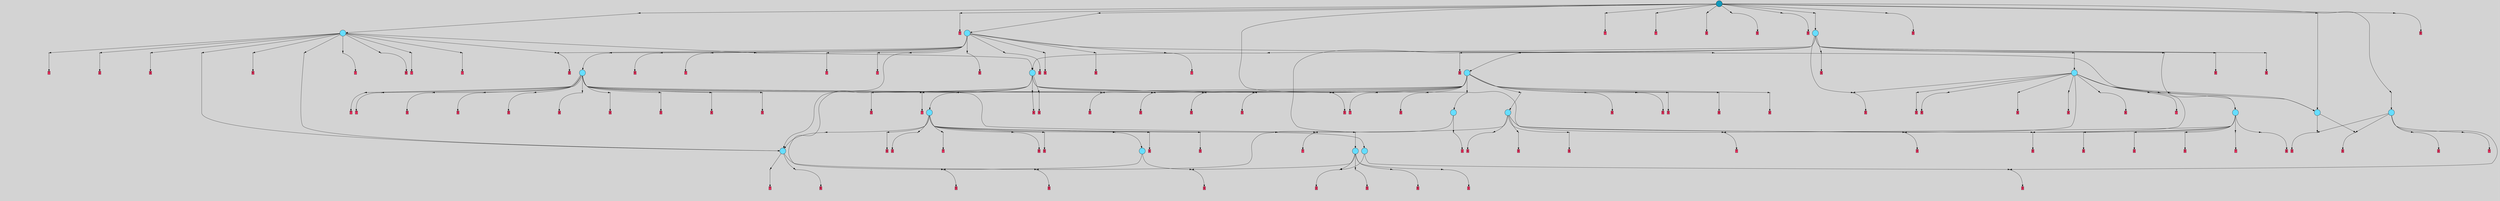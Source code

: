 // File exported with GEGELATI v1.3.1
// On the 2024-04-11 10:30:44
// With the File::TPGGraphDotExporter
digraph{
	graph[pad = "0.212, 0.055" bgcolor = lightgray]
	node[shape=circle style = filled label = ""]
		T0 [fillcolor="#66ddff"]
		T2 [fillcolor="#66ddff"]
		T3 [fillcolor="#66ddff"]
		T4 [fillcolor="#66ddff"]
		T6 [fillcolor="#66ddff"]
		T19 [fillcolor="#66ddff"]
		T64 [fillcolor="#66ddff"]
		T1230 [fillcolor="#66ddff"]
		T1376 [fillcolor="#66ddff"]
		T1426 [fillcolor="#66ddff"]
		T1874 [fillcolor="#66ddff"]
		T2048 [fillcolor="#66ddff"]
		T2163 [fillcolor="#66ddff"]
		T2180 [fillcolor="#66ddff"]
		T2397 [fillcolor="#66ddff"]
		T2690 [fillcolor="#66ddff"]
		T2999 [fillcolor="#66ddff"]
		T8342 [fillcolor="#1199bb"]
		P240181 [fillcolor="#cccccc" shape=point] //
		I240181 [shape=box style=invis label="1|3&3|4#3|7#4|6#3|3#4|6#0|0&#92;n1|3&0|3#4|1#2|4#0|3#2|0#0|7&#92;n1|3&0|4#0|1#4|2#2|7#0|2#2|1&#92;n3|7&4|7#4|7#1|1#3|7#2|0#0|6&#92;n0|5&0|2#1|1#0|0#0|5#0|6#0|7&#92;n"]
		P240181 -> I240181[style=invis]
		A148531 [fillcolor="#ff3366" shape=box margin=0.03 width=0 height=0 label="0"]
		T0 -> P240181 -> A148531
		P240182 [fillcolor="#cccccc" shape=point] //
		I240182 [shape=box style=invis label="0|5&4|5#0|0#0|2#1|2#4|7#0|6&#92;n6|6&3|2#1|4#0|0#2|0#0|5#3|5&#92;n5|1&3|4#2|1#2|7#1|5#2|7#2|5&#92;n0|6&3|0#1|1#0|1#3|7#0|4#2|3&#92;n7|3&4|2#3|3#3|0#1|3#1|5#4|6&#92;n4|4&4|0#0|1#2|2#2|3#2|0#2|3&#92;n1|5&0|3#2|0#2|1#3|6#3|5#3|1&#92;n1|7&4|0#1|4#1|1#4|2#4|0#4|6&#92;n"]
		P240182 -> I240182[style=invis]
		A148532 [fillcolor="#ff3366" shape=box margin=0.03 width=0 height=0 label="1"]
		T0 -> P240182 -> A148532
		P240183 [fillcolor="#cccccc" shape=point] //
		I240183 [shape=box style=invis label="4|2&1|4#2|2#2|3#3|3#1|6#4|1&#92;n0|3&2|6#3|6#0|7#4|2#2|2#4|1&#92;n7|3&3|2#2|2#4|4#3|4#1|1#4|6&#92;n"]
		P240183 -> I240183[style=invis]
		A148533 [fillcolor="#ff3366" shape=box margin=0.03 width=0 height=0 label="2"]
		T2 -> P240183 -> A148533
		P240184 [fillcolor="#cccccc" shape=point] //
		I240184 [shape=box style=invis label="5|7&1|7#1|2#2|3#3|1#4|3#2|7&#92;n3|1&4|4#4|1#3|5#1|1#0|5#0|5&#92;n0|3&0|4#1|6#3|1#1|6#3|6#0|1&#92;n"]
		P240184 -> I240184[style=invis]
		A148534 [fillcolor="#ff3366" shape=box margin=0.03 width=0 height=0 label="3"]
		T2 -> P240184 -> A148534
		P240185 [fillcolor="#cccccc" shape=point] //
		I240185 [shape=box style=invis label="2|0&3|3#3|4#1|2#3|7#0|5#4|0&#92;n0|5&2|0#4|4#2|6#0|7#3|3#3|6&#92;n0|4&2|6#0|2#4|1#2|1#1|1#3|1&#92;n4|5&0|1#0|0#2|6#1|3#0|7#2|7&#92;n"]
		P240185 -> I240185[style=invis]
		A148535 [fillcolor="#ff3366" shape=box margin=0.03 width=0 height=0 label="3"]
		T3 -> P240185 -> A148535
		P240186 [fillcolor="#cccccc" shape=point] //
		I240186 [shape=box style=invis label="0|5&1|3#0|6#4|2#1|0#2|2#4|0&#92;n5|2&3|7#4|0#4|4#3|0#4|7#3|3&#92;n0|5&2|4#0|1#0|2#2|0#0|2#1|4&#92;n5|6&3|0#2|7#2|1#2|4#0|3#2|2&#92;n7|3&3|7#4|5#0|1#0|7#2|7#4|2&#92;n0|5&1|6#1|1#1|7#0|1#2|6#2|6&#92;n4|0&4|5#3|4#1|1#2|7#0|3#4|5&#92;n1|5&2|7#2|3#3|1#0|2#3|2#1|3&#92;n6|4&4|0#4|0#2|3#4|4#3|7#1|5&#92;n"]
		P240186 -> I240186[style=invis]
		A148536 [fillcolor="#ff3366" shape=box margin=0.03 width=0 height=0 label="4"]
		T3 -> P240186 -> A148536
		P240187 [fillcolor="#cccccc" shape=point] //
		I240187 [shape=box style=invis label="4|4&1|0#3|1#2|5#2|3#4|5#1|5&#92;n0|6&1|7#2|2#2|6#3|3#1|3#0|0&#92;n6|6&3|5#4|6#3|0#3|4#2|2#2|0&#92;n3|1&0|1#0|5#1|0#1|5#2|2#3|6&#92;n3|5&2|2#0|0#3|3#1|1#2|6#3|4&#92;n2|6&3|0#4|2#3|5#4|3#2|1#2|7&#92;n0|0&3|1#3|2#2|3#4|6#2|4#2|0&#92;n4|1&0|4#2|4#1|0#2|1#4|3#1|6&#92;n3|7&0|2#2|6#1|1#4|5#4|3#1|5&#92;n"]
		P240187 -> I240187[style=invis]
		A148537 [fillcolor="#ff3366" shape=box margin=0.03 width=0 height=0 label="4"]
		T4 -> P240187 -> A148537
		P240188 [fillcolor="#cccccc" shape=point] //
		I240188 [shape=box style=invis label="4|1&1|2#4|3#3|6#4|2#0|1#4|7&#92;n1|5&1|7#0|1#4|4#1|7#2|4#0|7&#92;n0|7&3|6#1|5#1|3#2|6#2|6#2|1&#92;n2|7&1|7#2|4#1|3#0|5#2|1#1|7&#92;n"]
		P240188 -> I240188[style=invis]
		A148538 [fillcolor="#ff3366" shape=box margin=0.03 width=0 height=0 label="5"]
		T4 -> P240188 -> A148538
		P240189 [fillcolor="#cccccc" shape=point] //
		I240189 [shape=box style=invis label="7|0&0|4#0|5#1|2#0|6#2|4#0|0&#92;n0|4&4|0#1|5#4|0#2|3#2|1#0|7&#92;n1|7&1|3#3|1#1|6#0|3#1|1#0|1&#92;n4|5&2|6#3|7#2|5#4|7#4|3#0|1&#92;n5|4&1|5#1|2#1|6#2|3#4|2#1|3&#92;n1|2&3|1#1|5#1|3#0|3#0|1#4|2&#92;n5|6&0|3#4|2#0|5#2|2#1|0#1|6&#92;n7|7&2|7#2|6#1|5#1|4#2|3#4|2&#92;n"]
		P240189 -> I240189[style=invis]
		A148539 [fillcolor="#ff3366" shape=box margin=0.03 width=0 height=0 label="6"]
		T6 -> P240189 -> A148539
		P240190 [fillcolor="#cccccc" shape=point] //
		I240190 [shape=box style=invis label="6|3&1|0#4|5#3|7#1|6#1|0#0|3&#92;n1|4&0|6#1|0#1|3#1|6#2|5#1|1&#92;n7|5&2|4#0|4#2|5#0|1#0|3#4|5&#92;n2|2&2|6#3|5#2|0#3|2#2|1#0|7&#92;n0|7&0|3#2|5#2|0#0|3#0|2#0|4&#92;n7|6&4|6#3|6#4|0#1|1#3|4#1|2&#92;n"]
		P240190 -> I240190[style=invis]
		A148540 [fillcolor="#ff3366" shape=box margin=0.03 width=0 height=0 label="7"]
		T6 -> P240190 -> A148540
		T6 -> P240181
		P240191 [fillcolor="#cccccc" shape=point] //
		I240191 [shape=box style=invis label="2|0&2|5#3|7#3|1#2|0#3|5#3|1&#92;n1|4&0|0#4|7#2|4#4|1#0|6#1|1&#92;n2|0&2|5#4|0#0|7#3|2#1|5#0|2&#92;n2|2&0|6#1|4#1|0#2|1#1|3#2|2&#92;n2|5&2|5#0|0#0|7#0|5#3|3#2|1&#92;n2|0&0|2#0|1#4|1#2|4#2|4#2|1&#92;n4|0&0|3#3|5#2|7#0|2#1|2#4|7&#92;n7|0&2|6#4|1#3|0#2|0#4|0#4|0&#92;n0|3&1|7#3|2#2|7#3|3#1|0#3|5&#92;n"]
		P240191 -> I240191[style=invis]
		A148541 [fillcolor="#ff3366" shape=box margin=0.03 width=0 height=0 label="5"]
		T19 -> P240191 -> A148541
		P240192 [fillcolor="#cccccc" shape=point] //
		I240192 [shape=box style=invis label="1|6&3|3#2|7#2|5#2|0#1|4#1|1&#92;n6|1&1|6#2|6#2|2#1|7#4|7#2|6&#92;n"]
		P240192 -> I240192[style=invis]
		A148542 [fillcolor="#ff3366" shape=box margin=0.03 width=0 height=0 label="6"]
		T19 -> P240192 -> A148542
		T19 -> P240187
		P240193 [fillcolor="#cccccc" shape=point] //
		I240193 [shape=box style=invis label="0|5&4|5#0|0#0|2#1|2#4|7#0|6&#92;n6|6&3|2#1|4#0|0#2|0#0|5#3|5&#92;n5|1&3|4#2|1#2|7#1|5#2|7#2|5&#92;n0|6&3|0#1|1#0|1#3|7#0|4#2|3&#92;n1|7&4|0#1|4#1|1#4|2#4|0#4|6&#92;n1|5&0|3#2|0#2|1#2|6#3|5#3|1&#92;n7|3&4|2#3|3#3|0#1|3#1|5#4|6&#92;n"]
		P240193 -> I240193[style=invis]
		A148543 [fillcolor="#ff3366" shape=box margin=0.03 width=0 height=0 label="1"]
		T19 -> P240193 -> A148543
		T19 -> P240183
		P240194 [fillcolor="#cccccc" shape=point] //
		I240194 [shape=box style=invis label="0|3&2|3#3|6#0|7#4|2#2|2#4|1&#92;n4|2&1|4#2|2#2|3#3|3#1|6#4|1&#92;n2|1&2|0#3|5#1|2#1|1#1|7#3|4&#92;n"]
		P240194 -> I240194[style=invis]
		A148544 [fillcolor="#ff3366" shape=box margin=0.03 width=0 height=0 label="2"]
		T64 -> P240194 -> A148544
		T64 -> P240184
		T64 -> P240185
		T64 -> P240186
		P240195 [fillcolor="#cccccc" shape=point] //
		I240195 [shape=box style=invis label="0|4&4|1#3|1#3|6#1|5#2|4#4|1&#92;n4|1&3|0#3|4#2|0#0|3#3|0#0|7&#92;n"]
		P240195 -> I240195[style=invis]
		A148545 [fillcolor="#ff3366" shape=box margin=0.03 width=0 height=0 label="7"]
		T64 -> P240195 -> A148545
		P240196 [fillcolor="#cccccc" shape=point] //
		I240196 [shape=box style=invis label="1|1&3|6#3|7#4|4#1|2#0|0#1|2&#92;n6|0&3|5#2|3#2|4#2|2#3|1#2|7&#92;n3|6&3|5#3|0#4|3#2|0#1|4#2|2&#92;n1|7&4|6#1|2#1|3#0|5#1|0#1|3&#92;n6|4&0|2#0|1#2|0#4|1#3|7#1|1&#92;n2|7&4|5#1|2#2|6#3|6#1|3#2|2&#92;n2|0&0|1#4|7#1|2#3|2#3|3#3|6&#92;n"]
		P240196 -> I240196[style=invis]
		A148546 [fillcolor="#ff3366" shape=box margin=0.03 width=0 height=0 label="7"]
		T1230 -> P240196 -> A148546
		P240197 [fillcolor="#cccccc" shape=point] //
		I240197 [shape=box style=invis label="4|5&2|6#4|1#0|6#3|0#0|2#1|4&#92;n4|7&4|6#1|6#1|5#1|6#0|2#0|6&#92;n1|3&0|5#0|0#1|2#1|3#1|6#0|5&#92;n3|5&2|3#4|6#1|5#3|3#3|7#0|7&#92;n1|4&2|1#4|1#4|4#1|6#0|0#0|4&#92;n4|6&0|1#3|3#1|3#1|3#1|3#4|1&#92;n0|5&1|1#1|1#1|7#0|1#2|0#1|6&#92;n1|0&3|4#4|4#1|3#1|4#0|0#3|0&#92;n"]
		P240197 -> I240197[style=invis]
		T1230 -> P240197 -> T2
		P240198 [fillcolor="#cccccc" shape=point] //
		I240198 [shape=box style=invis label="2|6&3|4#1|6#3|3#1|3#3|2#3|5&#92;n6|7&0|5#4|2#2|0#3|7#4|3#3|5&#92;n5|1&4|3#1|1#4|6#3|1#0|6#2|1&#92;n1|6&1|2#3|2#1|7#1|6#2|6#2|4&#92;n1|5&1|7#0|1#2|4#1|2#2|4#0|7&#92;n2|0&4|2#3|2#0|6#3|5#3|4#0|5&#92;n"]
		P240198 -> I240198[style=invis]
		A148547 [fillcolor="#ff3366" shape=box margin=0.03 width=0 height=0 label="5"]
		T1230 -> P240198 -> A148547
		P240199 [fillcolor="#cccccc" shape=point] //
		I240199 [shape=box style=invis label="0|5&1|7#0|6#4|2#1|0#2|2#4|0&#92;n5|2&3|7#4|0#4|4#3|0#4|7#3|3&#92;n0|5&2|4#0|1#0|2#2|0#0|2#1|4&#92;n0|5&1|6#1|1#1|7#0|1#2|6#2|6&#92;n7|3&3|7#4|5#0|1#0|7#2|7#4|2&#92;n5|6&3|0#2|7#2|1#2|4#0|3#2|2&#92;n4|0&4|5#3|4#1|1#2|7#0|3#4|5&#92;n1|5&2|7#2|3#3|1#0|2#3|2#1|3&#92;n"]
		P240199 -> I240199[style=invis]
		A148548 [fillcolor="#ff3366" shape=box margin=0.03 width=0 height=0 label="4"]
		T1230 -> P240199 -> A148548
		P240200 [fillcolor="#cccccc" shape=point] //
		I240200 [shape=box style=invis label="4|7&1|6#4|1#1|5#0|3#0|4#1|0&#92;n6|5&2|0#4|3#2|1#3|1#1|1#4|7&#92;n1|6&2|1#2|1#4|4#2|4#2|0#3|4&#92;n6|2&2|1#4|4#1|3#2|7#2|0#2|2&#92;n5|0&4|4#3|2#4|4#4|1#4|3#0|4&#92;n0|7&0|4#1|7#4|6#3|2#3|0#1|0&#92;n1|0&4|5#2|3#2|4#2|6#4|5#1|2&#92;n2|3&0|2#0|6#2|3#4|6#3|6#3|7&#92;n"]
		P240200 -> I240200[style=invis]
		T1230 -> P240200 -> T4
		P240201 [fillcolor="#cccccc" shape=point] //
		I240201 [shape=box style=invis label="1|0&2|2#3|3#0|1#1|6#1|5#2|1&#92;n"]
		P240201 -> I240201[style=invis]
		A148549 [fillcolor="#ff3366" shape=box margin=0.03 width=0 height=0 label="2"]
		T1230 -> P240201 -> A148549
		P240202 [fillcolor="#cccccc" shape=point] //
		I240202 [shape=box style=invis label="1|2&0|5#0|1#1|3#3|0#0|3#0|3&#92;n0|5&2|4#1|1#0|2#2|0#0|2#1|4&#92;n6|4&0|3#2|1#4|2#4|4#1|4#3|1&#92;n3|0&4|5#3|4#1|1#2|7#0|3#4|5&#92;n0|5&1|3#0|6#4|2#1|0#2|2#4|0&#92;n0|5&1|6#1|1#1|7#0|1#2|6#2|6&#92;n7|3&3|7#4|5#0|1#0|7#2|7#4|2&#92;n5|2&3|7#4|0#4|0#3|0#4|7#3|3&#92;n1|5&2|7#2|3#3|1#0|2#3|2#1|3&#92;n"]
		P240202 -> I240202[style=invis]
		T1230 -> P240202 -> T6
		P240203 [fillcolor="#cccccc" shape=point] //
		I240203 [shape=box style=invis label="1|3&0|4#0|1#4|2#3|7#0|2#2|1&#92;n3|7&4|7#4|7#1|1#3|7#2|0#0|6&#92;n4|4&2|0#0|7#1|4#4|2#2|2#2|0&#92;n2|7&0|5#1|3#1|5#1|5#2|3#0|3&#92;n1|3&3|4#4|7#4|6#1|3#4|6#0|0&#92;n7|0&4|4#2|4#1|0#1|6#4|6#2|1&#92;n"]
		P240203 -> I240203[style=invis]
		A148550 [fillcolor="#ff3366" shape=box margin=0.03 width=0 height=0 label="0"]
		T1230 -> P240203 -> A148550
		P240204 [fillcolor="#cccccc" shape=point] //
		I240204 [shape=box style=invis label="0|2&0|1#4|3#3|1#4|6#3|3#0|3&#92;n5|0&2|3#3|6#0|2#4|0#4|4#1|3&#92;n4|1&0|4#2|4#1|5#1|2#4|0#2|1&#92;n"]
		P240204 -> I240204[style=invis]
		A148551 [fillcolor="#ff3366" shape=box margin=0.03 width=0 height=0 label="0"]
		T1230 -> P240204 -> A148551
		P240205 [fillcolor="#cccccc" shape=point] //
		I240205 [shape=box style=invis label="0|5&1|3#0|6#4|2#1|0#2|2#4|0&#92;n5|2&3|7#4|0#4|4#3|0#4|7#3|3&#92;n0|5&2|4#0|1#0|2#2|0#0|2#1|4&#92;n6|4&4|4#4|0#2|3#4|4#3|7#1|5&#92;n7|3&3|7#4|5#0|1#0|7#2|7#4|2&#92;n0|5&1|6#1|1#1|7#0|1#2|6#2|6&#92;n4|0&4|5#3|4#1|1#2|7#0|3#4|5&#92;n1|5&2|7#2|3#3|1#0|2#3|2#1|3&#92;n5|6&3|0#2|7#2|1#2|4#0|3#2|2&#92;n"]
		P240205 -> I240205[style=invis]
		A148552 [fillcolor="#ff3366" shape=box margin=0.03 width=0 height=0 label="4"]
		T1230 -> P240205 -> A148552
		P240206 [fillcolor="#cccccc" shape=point] //
		I240206 [shape=box style=invis label="2|7&3|7#2|1#1|6#1|7#3|5#4|1&#92;n5|2&3|7#4|0#4|4#0|0#4|7#1|7&#92;n6|2&4|6#3|6#4|7#3|4#3|0#0|3&#92;n1|5&2|4#2|3#3|2#2|2#3|3#1|3&#92;n3|5&1|2#0|7#3|5#3|3#3|7#4|2&#92;n7|0&2|0#2|0#3|7#4|4#1|5#2|5&#92;n"]
		P240206 -> I240206[style=invis]
		A148553 [fillcolor="#ff3366" shape=box margin=0.03 width=0 height=0 label="4"]
		T1376 -> P240206 -> A148553
		P240207 [fillcolor="#cccccc" shape=point] //
		I240207 [shape=box style=invis label="0|4&4|1#3|1#3|6#1|5#0|4#4|1&#92;n"]
		P240207 -> I240207[style=invis]
		A148554 [fillcolor="#ff3366" shape=box margin=0.03 width=0 height=0 label="7"]
		T1376 -> P240207 -> A148554
		P240208 [fillcolor="#cccccc" shape=point] //
		I240208 [shape=box style=invis label="1|3&3|4#3|7#4|4#3|3#4|6#0|0&#92;n2|0&1|0#3|4#2|5#3|5#1|3#3|7&#92;n0|5&0|2#1|1#0|0#0|3#0|6#0|7&#92;n1|3&0|3#4|1#2|4#0|3#2|0#0|7&#92;n4|3&4|2#4|3#0|4#2|7#4|0#1|1&#92;n"]
		P240208 -> I240208[style=invis]
		A148555 [fillcolor="#ff3366" shape=box margin=0.03 width=0 height=0 label="0"]
		T1376 -> P240208 -> A148555
		P240209 [fillcolor="#cccccc" shape=point] //
		I240209 [shape=box style=invis label="3|0&1|0#1|2#1|4#3|6#4|2#0|0&#92;n2|5&0|0#0|4#2|1#3|7#3|4#4|2&#92;n"]
		P240209 -> I240209[style=invis]
		A148556 [fillcolor="#ff3366" shape=box margin=0.03 width=0 height=0 label="3"]
		T1376 -> P240209 -> A148556
		P240210 [fillcolor="#cccccc" shape=point] //
		I240210 [shape=box style=invis label="0|5&1|6#1|1#1|7#0|1#2|6#2|6&#92;n0|5&2|4#0|1#0|2#2|0#0|2#1|4&#92;n5|6&3|0#2|7#2|1#2|4#0|3#2|2&#92;n7|3&3|7#4|5#0|1#0|7#2|7#4|2&#92;n5|2&3|7#4|0#4|4#4|0#4|7#3|3&#92;n4|0&4|5#3|4#1|1#2|7#0|3#4|5&#92;n1|5&2|7#2|3#3|1#0|2#3|2#1|3&#92;n6|4&4|0#4|0#2|3#4|4#3|7#1|5&#92;n"]
		P240210 -> I240210[style=invis]
		A148557 [fillcolor="#ff3366" shape=box margin=0.03 width=0 height=0 label="4"]
		T1376 -> P240210 -> A148557
		P240211 [fillcolor="#cccccc" shape=point] //
		I240211 [shape=box style=invis label="5|5&3|1#1|7#4|6#0|2#2|1#1|3&#92;n2|6&3|4#1|6#3|3#1|3#3|2#3|5&#92;n5|1&4|3#1|1#4|6#3|1#0|6#2|1&#92;n6|7&0|5#4|2#2|0#3|7#4|3#3|5&#92;n1|6&1|2#3|2#1|7#1|6#2|6#2|4&#92;n1|5&1|7#0|1#4|4#1|2#2|4#0|7&#92;n2|0&4|2#3|2#0|6#3|5#3|4#0|5&#92;n"]
		P240211 -> I240211[style=invis]
		A148558 [fillcolor="#ff3366" shape=box margin=0.03 width=0 height=0 label="5"]
		T1376 -> P240211 -> A148558
		P240212 [fillcolor="#cccccc" shape=point] //
		I240212 [shape=box style=invis label="0|0&3|4#0|4#0|6#3|6#0|4#4|2&#92;n2|6&4|1#0|2#2|2#3|4#4|6#1|4&#92;n"]
		P240212 -> I240212[style=invis]
		A148559 [fillcolor="#ff3366" shape=box margin=0.03 width=0 height=0 label="5"]
		T1426 -> P240212 -> A148559
		P240213 [fillcolor="#cccccc" shape=point] //
		I240213 [shape=box style=invis label="5|1&4|3#1|1#4|6#3|1#0|6#2|1&#92;n2|6&3|4#1|6#3|3#1|3#3|2#3|5&#92;n5|5&3|1#1|7#4|6#0|2#2|1#1|3&#92;n6|7&3|5#4|2#2|0#3|7#4|3#3|5&#92;n0|3&4|6#3|2#1|3#4|0#0|4#4|0&#92;n1|6&1|2#3|2#1|7#1|6#2|6#2|4&#92;n1|5&1|7#0|1#4|4#1|2#2|4#0|7&#92;n2|0&4|2#3|2#0|6#3|5#3|4#0|5&#92;n"]
		P240213 -> I240213[style=invis]
		A148560 [fillcolor="#ff3366" shape=box margin=0.03 width=0 height=0 label="5"]
		T1426 -> P240213 -> A148560
		P240214 [fillcolor="#cccccc" shape=point] //
		I240214 [shape=box style=invis label="5|7&4|3#2|2#0|7#0|0#2|6#4|6&#92;n1|5&2|7#2|3#3|1#0|2#3|1#1|3&#92;n5|4&3|6#0|4#3|1#1|6#3|5#1|5&#92;n3|5&1|0#1|4#1|7#0|1#2|3#0|6&#92;n6|6&2|5#1|0#0|0#4|6#3|3#3|7&#92;n7|0&4|3#0|0#4|6#1|3#3|0#4|4&#92;n5|2&3|2#4|0#4|4#3|0#4|0#3|3&#92;n7|2&2|0#2|4#2|6#0|7#3|6#0|1&#92;n"]
		P240214 -> I240214[style=invis]
		T1426 -> P240214 -> T1230
		P240215 [fillcolor="#cccccc" shape=point] //
		I240215 [shape=box style=invis label="1|1&3|6#3|7#4|4#1|2#0|0#1|2&#92;n6|6&0|2#0|1#2|0#4|1#3|7#1|1&#92;n1|7&4|6#1|2#1|3#0|5#1|0#1|3&#92;n3|6&3|5#3|0#4|3#2|0#1|4#2|2&#92;n2|7&4|5#1|2#2|6#3|6#1|3#2|2&#92;n2|0&0|1#4|7#1|2#3|2#3|3#3|6&#92;n5|3&1|4#0|5#1|2#3|1#4|0#1|6&#92;n"]
		P240215 -> I240215[style=invis]
		A148561 [fillcolor="#ff3366" shape=box margin=0.03 width=0 height=0 label="7"]
		T1426 -> P240215 -> A148561
		P240216 [fillcolor="#cccccc" shape=point] //
		I240216 [shape=box style=invis label="6|3&3|7#4|5#0|1#4|7#2|7#4|2&#92;n4|0&4|5#3|4#1|1#2|7#0|3#4|5&#92;n2|0&1|6#0|0#1|4#3|4#1|5#0|6&#92;n0|5&2|4#0|1#0|2#2|0#0|2#1|4&#92;n0|5&3|3#0|1#4|2#1|0#2|2#3|0&#92;n5|6&3|0#2|7#2|2#2|4#0|3#2|2&#92;n0|5&1|6#1|1#3|7#0|1#2|6#2|0&#92;n6|4&4|0#4|0#2|3#4|4#3|7#1|5&#92;n"]
		P240216 -> I240216[style=invis]
		A148562 [fillcolor="#ff3366" shape=box margin=0.03 width=0 height=0 label="4"]
		T1426 -> P240216 -> A148562
		P240217 [fillcolor="#cccccc" shape=point] //
		I240217 [shape=box style=invis label="7|0&3|0#2|6#3|5#3|3#1|0#3|4&#92;n1|5&2|4#0|1#0|2#2|0#0|2#1|4&#92;n7|3&3|7#0|7#0|1#0|4#2|7#4|3&#92;n1|1&4|4#2|6#2|1#4|3#0|4#2|1&#92;n0|6&4|5#0|4#4|1#3|3#0|3#4|6&#92;n2|1&4|7#2|0#2|5#0|3#3|5#4|1&#92;n1|5&1|7#2|3#0|1#0|2#3|2#1|3&#92;n"]
		P240217 -> I240217[style=invis]
		A148563 [fillcolor="#ff3366" shape=box margin=0.03 width=0 height=0 label="4"]
		T1426 -> P240217 -> A148563
		P240218 [fillcolor="#cccccc" shape=point] //
		I240218 [shape=box style=invis label="1|3&3|4#3|7#4|4#3|3#4|6#0|0&#92;n1|3&0|3#4|1#2|4#0|3#2|0#0|7&#92;n7|5&0|2#1|1#0|0#0|3#0|6#0|7&#92;n1|7&2|6#4|2#4|3#4|2#1|1#1|2&#92;n2|0&1|0#3|4#2|5#3|5#1|3#3|7&#92;n4|3&4|2#4|3#0|4#2|7#4|0#1|1&#92;n"]
		P240218 -> I240218[style=invis]
		A148564 [fillcolor="#ff3366" shape=box margin=0.03 width=0 height=0 label="0"]
		T1426 -> P240218 -> A148564
		T1426 -> P240188
		P240219 [fillcolor="#cccccc" shape=point] //
		I240219 [shape=box style=invis label="6|3&1|0#4|5#3|7#1|7#1|0#0|3&#92;n0|7&0|3#2|5#2|0#0|3#0|2#0|4&#92;n1|1&1|4#0|4#1|7#3|7#2|4#2|7&#92;n1|1&0|0#1|5#4|2#4|7#3|3#2|7&#92;n0|0&3|3#2|6#1|1#0|3#1|7#0|5&#92;n7|7&0|0#0|2#4|2#0|7#3|7#0|6&#92;n4|0&0|0#1|7#4|1#0|4#0|2#3|3&#92;n7|5&2|4#0|4#2|5#0|1#0|3#4|5&#92;n7|6&4|6#3|6#4|0#1|4#3|4#1|2&#92;n"]
		P240219 -> I240219[style=invis]
		A148565 [fillcolor="#ff3366" shape=box margin=0.03 width=0 height=0 label="7"]
		T1426 -> P240219 -> A148565
		P240220 [fillcolor="#cccccc" shape=point] //
		I240220 [shape=box style=invis label="5|0&1|3#3|5#4|0#4|0#1|5#1|0&#92;n0|4&4|1#2|1#3|6#1|5#0|4#4|1&#92;n"]
		P240220 -> I240220[style=invis]
		A148566 [fillcolor="#ff3366" shape=box margin=0.03 width=0 height=0 label="7"]
		T1874 -> P240220 -> A148566
		T1874 -> P240208
		P240221 [fillcolor="#cccccc" shape=point] //
		I240221 [shape=box style=invis label="0|5&1|3#0|6#4|2#1|0#2|2#4|0&#92;n0|5&2|4#0|1#0|2#2|0#0|2#1|4&#92;n5|6&3|0#2|7#2|1#2|4#0|3#2|2&#92;n1|5&4|4#1|2#1|0#1|1#4|6#2|5&#92;n0|5&1|6#1|1#1|7#0|1#2|6#2|6&#92;n4|0&4|5#3|4#1|1#2|7#0|3#4|5&#92;n1|5&2|7#2|3#3|1#0|2#3|2#1|3&#92;n7|3&3|7#4|5#0|1#0|7#2|7#4|4&#92;n6|4&4|0#4|0#2|3#4|4#3|7#1|5&#92;n"]
		P240221 -> I240221[style=invis]
		A148567 [fillcolor="#ff3366" shape=box margin=0.03 width=0 height=0 label="4"]
		T1874 -> P240221 -> A148567
		P240222 [fillcolor="#cccccc" shape=point] //
		I240222 [shape=box style=invis label="0|5&1|6#1|1#1|7#0|7#2|6#2|6&#92;n5|6&3|0#2|7#1|1#2|4#0|3#2|2&#92;n1|0&3|2#3|3#2|5#4|3#4|1#0|6&#92;n7|3&3|7#4|5#0|1#0|7#1|7#4|2&#92;n6|2&4|2#3|7#2|7#4|4#4|0#1|2&#92;n0|5&1|3#0|6#4|3#1|0#2|2#4|0&#92;n"]
		P240222 -> I240222[style=invis]
		A148568 [fillcolor="#ff3366" shape=box margin=0.03 width=0 height=0 label="4"]
		T1874 -> P240222 -> A148568
		P240223 [fillcolor="#cccccc" shape=point] //
		I240223 [shape=box style=invis label="2|0&0|7#2|6#0|3#4|4#0|3#4|5&#92;n7|2&4|0#2|4#4|4#0|3#0|5#3|7&#92;n2|1&4|0#3|4#2|4#3|7#0|4#1|5&#92;n0|7&3|0#4|2#2|3#3|0#4|3#3|0&#92;n"]
		P240223 -> I240223[style=invis]
		A148569 [fillcolor="#ff3366" shape=box margin=0.03 width=0 height=0 label="2"]
		T1874 -> P240223 -> A148569
		P240224 [fillcolor="#cccccc" shape=point] //
		I240224 [shape=box style=invis label="5|5&3|1#1|7#4|6#0|2#2|1#1|3&#92;n2|6&3|4#1|6#3|3#1|3#3|2#3|5&#92;n2|0&4|2#3|2#0|6#3|5#3|4#0|5&#92;n6|7&0|5#4|2#2|0#3|7#4|3#3|5&#92;n1|6&1|2#3|2#1|7#1|6#2|6#2|4&#92;n5|1&4|3#1|1#4|6#2|1#0|6#2|1&#92;n1|5&1|7#0|1#4|4#1|2#2|4#0|7&#92;n0|4&0|3#2|4#0|2#3|4#2|1#0|7&#92;n"]
		P240224 -> I240224[style=invis]
		A148570 [fillcolor="#ff3366" shape=box margin=0.03 width=0 height=0 label="5"]
		T1874 -> P240224 -> A148570
		T1874 -> P240219
		P240225 [fillcolor="#cccccc" shape=point] //
		I240225 [shape=box style=invis label="7|0&0|7#1|3#2|2#0|7#2|6#1|3&#92;n"]
		P240225 -> I240225[style=invis]
		A148571 [fillcolor="#ff3366" shape=box margin=0.03 width=0 height=0 label="5"]
		T2048 -> P240225 -> A148571
		P240226 [fillcolor="#cccccc" shape=point] //
		I240226 [shape=box style=invis label="1|1&4|1#3|0#4|5#1|0#4|7#0|5&#92;n3|3&2|6#0|7#0|1#1|4#4|6#4|5&#92;n5|3&1|4#0|5#1|2#1|1#3|0#2|6&#92;n1|1&3|6#3|7#4|4#1|2#0|0#1|2&#92;n4|0&2|6#4|1#4|2#1|0#1|6#4|3&#92;n2|4&1|6#0|7#4|0#2|0#1|0#3|0&#92;n1|4&2|6#1|2#1|3#0|5#1|0#1|3&#92;n7|3&3|1#4|5#0|1#4|1#3|5#0|2&#92;n3|6&3|5#3|0#2|3#2|0#3|4#2|2&#92;n"]
		P240226 -> I240226[style=invis]
		T2048 -> P240226 -> T0
		T2048 -> P240218
		P240227 [fillcolor="#cccccc" shape=point] //
		I240227 [shape=box style=invis label="2|2&3|2#0|3#4|6#2|4#0|4#4|0&#92;n2|0&3|1#2|2#0|5#2|4#3|1#4|0&#92;n1|4&2|1#2|5#4|6#0|3#2|6#0|4&#92;n4|3&0|2#2|7#4|5#3|6#0|3#2|2&#92;n"]
		P240227 -> I240227[style=invis]
		A148572 [fillcolor="#ff3366" shape=box margin=0.03 width=0 height=0 label="5"]
		T2048 -> P240227 -> A148572
		P240228 [fillcolor="#cccccc" shape=point] //
		I240228 [shape=box style=invis label="1|3&3|4#3|7#4|4#3|3#4|6#0|0&#92;n4|3&4|2#4|3#0|4#2|7#4|0#1|1&#92;n7|5&0|2#1|1#0|0#0|3#0|6#0|7&#92;n1|3&0|3#4|1#2|4#0|3#2|0#0|7&#92;n2|0&1|0#3|4#2|5#3|5#1|3#3|7&#92;n"]
		P240228 -> I240228[style=invis]
		A148573 [fillcolor="#ff3366" shape=box margin=0.03 width=0 height=0 label="0"]
		T2048 -> P240228 -> A148573
		T2048 -> P240215
		P240229 [fillcolor="#cccccc" shape=point] //
		I240229 [shape=box style=invis label="0|6&3|7#3|2#2|3#3|0#4|0#4|0&#92;n2|0&2|5#3|7#3|1#2|0#3|5#3|1&#92;n5|0&2|6#4|1#3|0#2|0#4|0#4|6&#92;n2|2&0|6#0|4#1|0#2|1#1|3#2|2&#92;n0|0&2|0#4|3#4|4#4|2#1|2#3|7&#92;n2|0&3|2#4|0#0|7#3|2#1|5#0|2&#92;n1|4&0|0#4|7#2|4#4|1#0|6#1|1&#92;n2|5&2|5#0|0#0|7#0|5#3|3#2|1&#92;n"]
		P240229 -> I240229[style=invis]
		A148574 [fillcolor="#ff3366" shape=box margin=0.03 width=0 height=0 label="5"]
		T2048 -> P240229 -> A148574
		P240230 [fillcolor="#cccccc" shape=point] //
		I240230 [shape=box style=invis label="1|1&3|4#3|2#2|4#4|0#3|2#0|1&#92;n6|4&4|0#4|0#2|3#4|4#3|7#1|5&#92;n5|2&3|7#4|0#4|4#3|0#4|7#3|3&#92;n5|6&3|0#2|0#2|1#2|4#0|3#2|2&#92;n1|5&2|7#2|3#3|1#0|2#3|2#1|3&#92;n7|3&3|7#4|5#0|1#0|7#2|7#4|2&#92;n7|0&4|5#3|4#1|1#2|3#0|3#4|5&#92;n0|5&2|4#0|1#2|2#2|0#0|2#1|4&#92;n"]
		P240230 -> I240230[style=invis]
		A148575 [fillcolor="#ff3366" shape=box margin=0.03 width=0 height=0 label="4"]
		T2048 -> P240230 -> A148575
		P240231 [fillcolor="#cccccc" shape=point] //
		I240231 [shape=box style=invis label="7|0&4|2#4|4#1|1#3|5#4|5#2|4&#92;n4|2&4|2#3|1#4|1#4|7#1|3#1|1&#92;n4|0&4|5#3|4#1|1#2|7#0|3#4|5&#92;n4|0&1|2#2|2#0|1#2|1#2|4#3|3&#92;n0|5&1|6#1|1#1|7#0|1#2|6#2|6&#92;n7|2&3|3#1|2#1|2#3|6#2|1#3|3&#92;n5|2&3|7#4|0#4|4#3|0#0|7#3|3&#92;n1|1&2|7#3|3#3|1#0|2#3|3#1|3&#92;n0|5&2|4#2|4#3|0#3|3#2|5#0|6&#92;n5|5&2|0#2|2#2|1#2|4#0|3#2|2&#92;n"]
		P240231 -> I240231[style=invis]
		A148576 [fillcolor="#ff3366" shape=box margin=0.03 width=0 height=0 label="4"]
		T2048 -> P240231 -> A148576
		P240232 [fillcolor="#cccccc" shape=point] //
		I240232 [shape=box style=invis label="3|6&3|5#3|0#4|3#2|0#1|4#2|2&#92;n6|6&0|1#0|1#2|0#4|1#3|7#0|1&#92;n2|0&0|1#4|7#1|2#3|2#3|3#3|6&#92;n2|7&4|5#1|2#2|6#3|6#1|3#2|2&#92;n1|1&3|6#3|7#4|4#1|2#0|0#3|2&#92;n3|7&3|1#0|6#4|0#0|3#1|1#4|2&#92;n"]
		P240232 -> I240232[style=invis]
		A148577 [fillcolor="#ff3366" shape=box margin=0.03 width=0 height=0 label="7"]
		T2048 -> P240232 -> A148577
		P240233 [fillcolor="#cccccc" shape=point] //
		I240233 [shape=box style=invis label="7|0&4|5#3|4#1|1#0|7#0|3#4|5&#92;n1|5&2|7#2|3#3|1#0|2#3|2#1|3&#92;n5|2&3|7#4|0#4|4#3|0#4|7#3|3&#92;n0|5&2|4#0|1#2|2#2|0#0|2#0|4&#92;n6|3&0|3#1|2#1|6#4|1#1|7#0|6&#92;n5|5&4|3#3|0#4|1#3|5#0|6#1|0&#92;n6|7&1|1#2|7#1|1#1|0#2|3#4|0&#92;n5|5&4|1#3|0#3|3#2|5#2|2#3|4&#92;n"]
		P240233 -> I240233[style=invis]
		T2048 -> P240233 -> T1376
		P240234 [fillcolor="#cccccc" shape=point] //
		I240234 [shape=box style=invis label="4|3&4|2#4|3#0|4#2|7#4|0#1|1&#92;n1|3&3|4#3|7#4|4#3|3#4|6#0|0&#92;n2|0&1|5#3|4#2|5#3|5#1|3#3|7&#92;n"]
		P240234 -> I240234[style=invis]
		A148578 [fillcolor="#ff3366" shape=box margin=0.03 width=0 height=0 label="0"]
		T2048 -> P240234 -> A148578
		P240235 [fillcolor="#cccccc" shape=point] //
		I240235 [shape=box style=invis label="7|0&0|7#1|3#2|2#3|7#2|6#1|3&#92;n5|2&4|6#1|2#1|2#2|2#4|7#0|6&#92;n"]
		P240235 -> I240235[style=invis]
		A148579 [fillcolor="#ff3366" shape=box margin=0.03 width=0 height=0 label="5"]
		T2048 -> P240235 -> A148579
		T2048 -> P240213
		P240236 [fillcolor="#cccccc" shape=point] //
		I240236 [shape=box style=invis label="6|2&4|2#3|7#2|7#4|4#4|0#1|2&#92;n0|5&1|3#0|6#4|3#1|0#2|2#4|0&#92;n7|3&3|7#4|5#0|1#0|7#1|7#4|2&#92;n5|6&3|0#2|7#1|1#2|4#0|3#2|2&#92;n1|0&3|2#1|3#2|6#4|3#4|1#0|6&#92;n"]
		P240236 -> I240236[style=invis]
		A148580 [fillcolor="#ff3366" shape=box margin=0.03 width=0 height=0 label="4"]
		T2048 -> P240236 -> A148580
		T2163 -> P240235
		P240237 [fillcolor="#cccccc" shape=point] //
		I240237 [shape=box style=invis label="1|1&4|1#3|0#4|5#1|0#4|7#0|5&#92;n5|3&1|4#0|5#1|2#1|1#3|0#2|6&#92;n3|3&2|6#0|7#0|1#1|4#4|6#4|5&#92;n4|0&2|6#4|1#4|2#1|0#1|6#4|3&#92;n2|4&1|6#0|7#4|0#2|0#1|0#3|0&#92;n1|1&3|6#3|7#4|4#1|2#0|0#1|2&#92;n7|2&3|1#4|5#0|1#4|1#3|5#0|2&#92;n3|6&3|5#3|0#2|3#2|0#3|4#2|2&#92;n"]
		P240237 -> I240237[style=invis]
		A148581 [fillcolor="#ff3366" shape=box margin=0.03 width=0 height=0 label="7"]
		T2163 -> P240237 -> A148581
		P240238 [fillcolor="#cccccc" shape=point] //
		I240238 [shape=box style=invis label="1|4&2|1#2|5#4|6#0|3#2|6#0|4&#92;n2|0&3|1#2|2#0|5#2|4#3|1#4|0&#92;n2|2&3|2#0|3#4|6#2|4#0|4#4|0&#92;n4|3&0|2#2|7#4|5#1|6#0|3#2|2&#92;n"]
		P240238 -> I240238[style=invis]
		A148582 [fillcolor="#ff3366" shape=box margin=0.03 width=0 height=0 label="5"]
		T2163 -> P240238 -> A148582
		T2163 -> P240228
		T2163 -> P240215
		P240239 [fillcolor="#cccccc" shape=point] //
		I240239 [shape=box style=invis label="6|6&0|3#4|6#3|4#0|6#1|6#3|0&#92;n2|5&2|5#0|0#0|7#0|5#3|3#2|1&#92;n2|3&3|2#2|4#1|4#2|3#0|3#1|7&#92;n5|0&4|6#4|1#3|0#2|0#4|7#4|6&#92;n1|4&0|0#4|7#2|4#4|1#0|6#1|1&#92;n2|0&3|2#4|0#0|7#3|2#1|5#0|2&#92;n7|2&2|4#1|7#0|1#4|3#3|3#2|5&#92;n0|6&3|7#3|2#2|3#3|0#0|0#4|0&#92;n"]
		P240239 -> I240239[style=invis]
		A148583 [fillcolor="#ff3366" shape=box margin=0.03 width=0 height=0 label="5"]
		T2163 -> P240239 -> A148583
		P240240 [fillcolor="#cccccc" shape=point] //
		I240240 [shape=box style=invis label="5|3&1|0#3|5#1|1#3|2#4|4#2|1&#92;n3|0&2|1#4|5#2|7#2|6#4|7#3|7&#92;n"]
		P240240 -> I240240[style=invis]
		A148584 [fillcolor="#ff3366" shape=box margin=0.03 width=0 height=0 label="5"]
		T2163 -> P240240 -> A148584
		P240241 [fillcolor="#cccccc" shape=point] //
		I240241 [shape=box style=invis label="1|3&2|3#2|2#1|0#3|0#4|6#0|1&#92;n7|0&2|0#2|0#3|7#4|4#1|5#2|5&#92;n6|2&4|7#3|6#4|7#3|4#3|0#0|3&#92;n5|2&3|7#4|0#4|4#0|0#4|7#1|7&#92;n3|5&1|2#0|7#3|5#3|3#3|7#4|2&#92;n2|7&3|7#0|1#1|6#1|7#3|5#4|1&#92;n"]
		P240241 -> I240241[style=invis]
		A148585 [fillcolor="#ff3366" shape=box margin=0.03 width=0 height=0 label="4"]
		T2163 -> P240241 -> A148585
		P240242 [fillcolor="#cccccc" shape=point] //
		I240242 [shape=box style=invis label="7|0&4|2#4|4#1|1#3|5#4|5#2|4&#92;n5|5&2|0#2|2#2|1#2|4#0|3#2|2&#92;n5|2&3|7#4|0#4|4#3|0#0|7#3|3&#92;n0|5&1|6#1|1#1|7#0|1#2|6#2|6&#92;n3|6&4|7#3|2#1|0#4|4#0|0#2|4&#92;n7|2&3|2#1|2#1|2#3|0#2|1#3|3&#92;n4|0&4|5#3|4#1|1#2|7#0|3#4|5&#92;n1|1&2|7#2|3#3|1#0|2#3|3#1|3&#92;n0|5&2|4#2|4#3|0#3|3#2|5#0|6&#92;n4|0&1|2#2|2#0|1#2|1#2|4#3|3&#92;n"]
		P240242 -> I240242[style=invis]
		A148586 [fillcolor="#ff3366" shape=box margin=0.03 width=0 height=0 label="4"]
		T2163 -> P240242 -> A148586
		P240243 [fillcolor="#cccccc" shape=point] //
		I240243 [shape=box style=invis label="5|5&3|1#1|7#4|6#0|2#2|1#1|3&#92;n2|6&3|4#1|6#3|3#1|3#3|2#3|5&#92;n2|0&4|2#3|2#0|6#3|5#3|6#0|5&#92;n1|6&1|2#3|2#1|7#1|6#2|6#2|4&#92;n5|1&4|3#1|1#4|6#3|1#0|6#2|1&#92;n1|5&1|7#0|1#4|4#1|2#2|4#0|3&#92;n"]
		P240243 -> I240243[style=invis]
		A148587 [fillcolor="#ff3366" shape=box margin=0.03 width=0 height=0 label="5"]
		T2163 -> P240243 -> A148587
		P240244 [fillcolor="#cccccc" shape=point] //
		I240244 [shape=box style=invis label="0|5&2|4#0|1#0|2#2|0#0|2#1|4&#92;n0|5&1|6#1|1#3|7#0|1#2|6#2|0&#92;n4|0&4|5#3|4#1|1#2|7#0|3#4|5&#92;n2|0&1|6#0|0#1|4#3|4#1|0#0|6&#92;n7|2&4|5#3|1#0|3#0|4#0|5#2|7&#92;n0|5&3|3#0|1#4|2#1|0#2|2#4|0&#92;n5|6&3|0#2|7#2|2#2|4#0|3#2|2&#92;n6|3&3|7#4|5#3|1#4|7#2|7#4|2&#92;n3|6&3|4#4|7#4|3#2|5#0|7#1|5&#92;n6|4&4|0#4|0#2|3#4|4#3|7#1|5&#92;n"]
		P240244 -> I240244[style=invis]
		A148588 [fillcolor="#ff3366" shape=box margin=0.03 width=0 height=0 label="4"]
		T2163 -> P240244 -> A148588
		P240245 [fillcolor="#cccccc" shape=point] //
		I240245 [shape=box style=invis label="1|5&1|7#0|1#4|4#1|2#2|4#0|7&#92;n2|0&4|2#0|2#2|5#0|7#1|1#0|7&#92;n0|3&2|4#1|2#2|7#1|2#1|4#4|3&#92;n0|2&2|2#1|4#2|6#0|0#4|1#0|5&#92;n5|5&3|1#1|7#4|6#0|2#2|1#1|3&#92;n5|1&4|3#1|1#4|6#3|1#0|6#2|1&#92;n2|6&3|4#1|6#3|3#1|3#3|2#2|5&#92;n2|0&2|2#3|2#0|6#3|5#3|4#0|5&#92;n1|6&1|2#3|2#1|7#1|6#2|6#2|4&#92;n6|2&4|4#0|2#3|6#4|1#3|3#4|0&#92;n"]
		P240245 -> I240245[style=invis]
		A148589 [fillcolor="#ff3366" shape=box margin=0.03 width=0 height=0 label="5"]
		T2163 -> P240245 -> A148589
		P240246 [fillcolor="#cccccc" shape=point] //
		I240246 [shape=box style=invis label="1|7&4|6#1|2#1|3#0|5#1|0#1|3&#92;n2|5&2|1#0|7#4|1#4|5#3|4#4|5&#92;n6|6&0|2#0|1#2|0#4|1#3|7#1|1&#92;n1|1&3|6#3|7#4|4#1|2#0|0#1|2&#92;n3|6&3|5#3|0#4|3#2|0#1|4#2|2&#92;n2|7&2|5#1|2#2|6#3|6#1|3#2|2&#92;n2|0&0|1#4|7#1|2#3|2#3|3#3|6&#92;n5|3&1|4#0|5#1|2#3|1#4|0#1|6&#92;n"]
		P240246 -> I240246[style=invis]
		A148590 [fillcolor="#ff3366" shape=box margin=0.03 width=0 height=0 label="7"]
		T2163 -> P240246 -> A148590
		T2163 -> P240207
		T2163 -> P240246
		P240247 [fillcolor="#cccccc" shape=point] //
		I240247 [shape=box style=invis label="1|1&3|4#3|2#2|4#4|0#3|2#0|1&#92;n6|4&4|0#4|0#2|3#4|4#3|7#1|5&#92;n5|6&3|0#2|0#2|1#2|4#0|3#2|2&#92;n4|5&4|5#4|1#0|5#3|5#1|6#3|2&#92;n1|5&2|7#2|3#3|1#0|2#3|2#1|3&#92;n5|2&3|7#1|0#4|4#3|0#4|7#3|3&#92;n7|0&4|5#3|4#1|1#2|7#0|3#4|5&#92;n7|3&3|7#4|5#0|1#0|7#2|7#4|2&#92;n"]
		P240247 -> I240247[style=invis]
		A148591 [fillcolor="#ff3366" shape=box margin=0.03 width=0 height=0 label="4"]
		T2180 -> P240247 -> A148591
		P240248 [fillcolor="#cccccc" shape=point] //
		I240248 [shape=box style=invis label="0|5&3|3#0|1#4|2#1|0#2|2#4|0&#92;n0|6&1|6#1|1#3|7#0|1#2|6#2|0&#92;n7|2&4|5#3|1#0|3#0|4#0|5#2|7&#92;n6|3&3|7#4|5#0|1#0|7#2|7#4|2&#92;n4|0&4|5#3|4#1|1#2|7#0|3#4|5&#92;n4|6&2|0#1|3#4|4#4|5#0|0#3|6&#92;n3|5&2|0#2|4#4|3#3|3#3|1#1|2&#92;n5|6&3|0#2|7#2|1#2|4#0|3#2|2&#92;n"]
		P240248 -> I240248[style=invis]
		A148592 [fillcolor="#ff3366" shape=box margin=0.03 width=0 height=0 label="4"]
		T2180 -> P240248 -> A148592
		P240249 [fillcolor="#cccccc" shape=point] //
		I240249 [shape=box style=invis label="4|3&4|2#4|3#0|4#2|7#4|7#1|1&#92;n1|1&4|3#2|0#0|2#4|7#2|5#4|5&#92;n1|3&1|4#3|7#3|4#3|3#4|6#0|0&#92;n0|3&0|6#4|4#0|3#0|5#1|2#0|2&#92;n6|5&0|7#1|0#4|3#3|1#3|7#3|3&#92;n5|5&2|3#3|6#2|6#2|5#2|4#0|5&#92;n2|0&1|5#3|4#2|5#3|5#1|3#3|7&#92;n"]
		P240249 -> I240249[style=invis]
		T2180 -> P240249 -> T3
		P240250 [fillcolor="#cccccc" shape=point] //
		I240250 [shape=box style=invis label="5|5&1|5#3|7#4|3#2|3#4|0#4|6&#92;n7|1&4|0#2|5#3|1#2|0#0|4#0|2&#92;n2|7&3|5#1|6#2|4#1|0#4|7#1|3&#92;n5|2&3|1#4|7#4|4#3|0#4|7#3|3&#92;n6|5&4|0#3|4#3|2#2|7#3|3#1|5&#92;n6|0&0|2#2|0#0|7#2|4#3|2#1|1&#92;n7|2&0|5#0|0#2|6#0|4#3|7#1|5&#92;n6|3&1|5#2|5#4|0#0|2#4|7#2|3&#92;n"]
		P240250 -> I240250[style=invis]
		A148593 [fillcolor="#ff3366" shape=box margin=0.03 width=0 height=0 label="4"]
		T2180 -> P240250 -> A148593
		T2180 -> P240208
		P240251 [fillcolor="#cccccc" shape=point] //
		I240251 [shape=box style=invis label="1|1&3|0#3|7#0|4#1|2#0|0#1|2&#92;n3|6&3|5#3|0#4|3#2|0#1|4#2|2&#92;n2|7&0|5#1|2#2|6#3|6#1|3#2|2&#92;n1|1&1|0#2|7#4|6#3|1#1|2#1|0&#92;n2|0&0|1#4|7#1|2#3|2#3|3#3|6&#92;n5|3&1|4#0|5#1|2#3|1#4|0#1|6&#92;n"]
		P240251 -> I240251[style=invis]
		A148594 [fillcolor="#ff3366" shape=box margin=0.03 width=0 height=0 label="7"]
		T2180 -> P240251 -> A148594
		P240252 [fillcolor="#cccccc" shape=point] //
		I240252 [shape=box style=invis label="7|2&2|3#2|3#2|4#4|0#2|5#1|1&#92;n0|6&4|5#0|2#0|4#1|6#1|6#4|4&#92;n0|2&3|6#1|2#4|2#3|2#4|1#4|4&#92;n0|1&0|1#4|4#4|5#4|3#4|3#0|6&#92;n1|7&4|0#3|5#4|6#3|6#0|1#2|2&#92;n6|5&2|1#0|6#3|6#1|5#0|1#3|6&#92;n7|2&1|2#2|4#1|4#2|2#1|0#4|6&#92;n2|7&0|0#0|1#4|1#4|1#2|3#4|7&#92;n6|0&4|1#2|2#2|6#2|3#3|2#4|1&#92;n4|6&3|6#2|4#2|0#2|7#0|6#1|4&#92;n"]
		P240252 -> I240252[style=invis]
		T2180 -> P240252 -> T1874
		P240253 [fillcolor="#cccccc" shape=point] //
		I240253 [shape=box style=invis label="0|6&3|7#3|2#2|3#3|0#4|0#4|0&#92;n2|5&2|5#0|0#0|7#0|5#3|3#2|1&#92;n5|0&2|6#4|1#3|0#2|0#4|0#4|6&#92;n2|2&0|6#0|4#1|0#2|1#1|3#2|2&#92;n0|0&2|0#4|3#4|4#4|2#1|2#3|7&#92;n2|0&3|2#4|0#0|7#3|2#1|5#0|2&#92;n1|4&0|0#4|7#2|4#4|1#0|6#1|1&#92;n2|0&2|5#3|7#3|3#2|0#3|5#3|1&#92;n"]
		P240253 -> I240253[style=invis]
		A148595 [fillcolor="#ff3366" shape=box margin=0.03 width=0 height=0 label="5"]
		T2180 -> P240253 -> A148595
		P240254 [fillcolor="#cccccc" shape=point] //
		I240254 [shape=box style=invis label="6|2&2|6#2|6#2|4#2|3#1|4#1|1&#92;n3|0&2|5#2|7#0|1#1|5#4|4#0|7&#92;n4|3&2|4#1|1#2|1#1|6#3|5#0|7&#92;n4|1&1|5#0|5#1|6#4|7#1|6#1|0&#92;n5|7&4|3#0|0#2|7#0|6#1|6#2|7&#92;n6|6&2|5#4|6#1|5#2|5#4|5#4|7&#92;n3|3&4|4#4|7#1|5#0|6#4|4#3|2&#92;n2|4&1|7#2|4#0|2#1|0#2|4#4|4&#92;n"]
		P240254 -> I240254[style=invis]
		A148596 [fillcolor="#ff3366" shape=box margin=0.03 width=0 height=0 label="8"]
		T2180 -> P240254 -> A148596
		T2180 -> P240209
		P240255 [fillcolor="#cccccc" shape=point] //
		I240255 [shape=box style=invis label="6|6&3|7#4|0#3|4#2|1#4|2#2|5&#92;n3|2&1|3#0|3#0|1#1|6#0|7#1|3&#92;n0|3&4|6#3|2#0|3#1|0#0|4#4|0&#92;n2|5&1|6#2|2#1|5#2|1#1|3#0|4&#92;n6|2&2|1#2|4#3|7#4|1#1|4#1|3&#92;n5|2&2|3#0|1#0|7#4|5#4|5#4|7&#92;n4|0&0|2#3|0#4|4#1|1#4|4#3|6&#92;n5|3&1|1#0|4#0|1#3|6#3|6#2|3&#92;n2|4&3|2#1|1#3|2#0|4#3|5#4|2&#92;n6|5&4|6#3|2#4|0#0|2#2|4#0|0&#92;n"]
		P240255 -> I240255[style=invis]
		A148597 [fillcolor="#ff3366" shape=box margin=0.03 width=0 height=0 label="5"]
		T2180 -> P240255 -> A148597
		P240256 [fillcolor="#cccccc" shape=point] //
		I240256 [shape=box style=invis label="6|6&4|0#0|0#2|2#3|6#2|0#2|6&#92;n3|0&1|5#1|6#1|6#1|6#1|5#4|7&#92;n1|6&3|3#2|7#2|7#2|0#1|4#1|1&#92;n3|1&1|2#1|3#0|7#0|7#0|1#4|6&#92;n"]
		P240256 -> I240256[style=invis]
		A148598 [fillcolor="#ff3366" shape=box margin=0.03 width=0 height=0 label="6"]
		T2397 -> P240256 -> A148598
		P240257 [fillcolor="#cccccc" shape=point] //
		I240257 [shape=box style=invis label="1|0&3|6#3|7#4|4#1|2#0|0#1|2&#92;n6|6&0|2#0|1#2|0#4|1#3|7#1|1&#92;n1|7&4|6#1|2#1|3#0|5#1|0#1|3&#92;n3|6&3|5#3|0#4|3#2|0#1|4#2|2&#92;n2|7&4|5#1|2#2|6#3|6#1|3#2|2&#92;n5|3&1|4#0|5#1|2#3|1#4|0#1|6&#92;n2|0&0|1#4|7#1|2#3|2#3|3#3|6&#92;n"]
		P240257 -> I240257[style=invis]
		A148599 [fillcolor="#ff3366" shape=box margin=0.03 width=0 height=0 label="7"]
		T2397 -> P240257 -> A148599
		P240258 [fillcolor="#cccccc" shape=point] //
		I240258 [shape=box style=invis label="5|0&2|7#3|4#0|5#2|7#1|4#1|6&#92;n1|2&3|0#4|0#2|4#2|7#4|2#2|4&#92;n"]
		P240258 -> I240258[style=invis]
		A148600 [fillcolor="#ff3366" shape=box margin=0.03 width=0 height=0 label="2"]
		T2397 -> P240258 -> A148600
		P240259 [fillcolor="#cccccc" shape=point] //
		I240259 [shape=box style=invis label="6|5&1|6#3|5#2|3#2|4#2|0#2|2&#92;n0|0&3|1#3|2#2|3#4|6#2|4#2|0&#92;n0|6&1|7#2|2#2|6#3|3#1|7#0|0&#92;n4|1&0|4#2|4#1|0#2|1#4|3#1|6&#92;n3|5&2|2#0|0#3|3#1|1#2|6#3|4&#92;n2|6&3|0#4|7#3|5#4|3#2|1#2|0&#92;n4|4&1|0#3|1#2|5#2|3#4|5#1|5&#92;n3|1&0|1#0|5#1|0#1|5#2|2#3|6&#92;n"]
		P240259 -> I240259[style=invis]
		T2397 -> P240259 -> T6
		P240260 [fillcolor="#cccccc" shape=point] //
		I240260 [shape=box style=invis label="5|7&4|0#4|7#2|2#3|3#2|7#3|2&#92;n0|5&1|6#1|1#0|7#0|1#2|6#2|6&#92;n5|2&3|7#4|0#4|4#3|0#4|7#3|3&#92;n0|5&2|4#0|1#0|2#2|0#0|2#1|4&#92;n5|6&3|0#2|0#2|1#2|4#0|3#2|2&#92;n7|0&4|5#3|4#1|1#2|7#0|3#4|5&#92;n1|5&2|7#2|3#3|1#0|2#3|2#1|3&#92;n0|5&1|3#0|6#4|2#1|0#2|2#4|0&#92;n7|3&3|7#4|5#0|1#0|7#2|7#4|2&#92;n"]
		P240260 -> I240260[style=invis]
		A148601 [fillcolor="#ff3366" shape=box margin=0.03 width=0 height=0 label="4"]
		T2397 -> P240260 -> A148601
		P240261 [fillcolor="#cccccc" shape=point] //
		I240261 [shape=box style=invis label="5|5&3|1#1|7#4|6#0|2#2|1#1|3&#92;n2|6&3|4#1|6#3|3#1|3#3|2#3|5&#92;n5|1&4|3#1|1#4|6#3|1#0|6#2|1&#92;n1|6&1|2#3|2#1|7#1|6#2|6#2|4&#92;n2|0&4|2#3|2#0|6#3|5#3|4#0|5&#92;n1|5&1|7#0|1#4|4#1|2#2|4#0|3&#92;n0|6&2|6#2|2#2|2#3|4#4|7#1|1&#92;n"]
		P240261 -> I240261[style=invis]
		A148602 [fillcolor="#ff3366" shape=box margin=0.03 width=0 height=0 label="5"]
		T2397 -> P240261 -> A148602
		P240262 [fillcolor="#cccccc" shape=point] //
		I240262 [shape=box style=invis label="6|3&1|0#4|5#3|7#1|6#1|0#0|3&#92;n7|6&4|6#3|6#4|0#1|4#3|4#1|2&#92;n1|1&1|4#0|4#1|7#3|7#2|4#2|7&#92;n1|1&0|0#1|5#4|2#4|7#3|3#2|7&#92;n0|0&3|3#2|6#1|1#0|3#1|7#0|5&#92;n6|6&0|4#3|3#2|6#0|2#1|2#4|5&#92;n4|0&0|0#1|7#4|1#0|4#0|2#3|3&#92;n7|7&0|0#4|2#4|2#0|7#3|7#0|6&#92;n7|5&2|4#0|4#2|5#0|1#0|3#4|5&#92;n0|7&0|3#2|5#2|0#0|3#0|2#0|4&#92;n"]
		P240262 -> I240262[style=invis]
		A148603 [fillcolor="#ff3366" shape=box margin=0.03 width=0 height=0 label="7"]
		T2397 -> P240262 -> A148603
		P240263 [fillcolor="#cccccc" shape=point] //
		I240263 [shape=box style=invis label="3|0&3|1#3|3#3|2#3|1#0|6#0|6&#92;n2|1&0|4#4|5#1|1#3|0#0|6#2|6&#92;n5|7&4|4#2|1#1|2#1|5#1|1#2|1&#92;n2|4&4|1#1|2#0|3#0|5#3|2#0|1&#92;n"]
		P240263 -> I240263[style=invis]
		A148604 [fillcolor="#ff3366" shape=box margin=0.03 width=0 height=0 label="6"]
		T2397 -> P240263 -> A148604
		P240264 [fillcolor="#cccccc" shape=point] //
		I240264 [shape=box style=invis label="1|3&3|4#3|4#4|4#3|3#4|6#0|0&#92;n0|5&0|2#1|1#0|0#0|5#0|6#0|7&#92;n4|3&4|2#4|3#0|4#2|7#4|0#1|1&#92;n6|4&2|4#3|7#2|4#1|3#4|4#0|0&#92;n1|3&0|3#4|1#2|4#0|3#2|0#0|7&#92;n1|3&0|4#0|1#4|2#2|7#0|1#2|1&#92;n2|0&1|0#3|4#2|5#3|5#1|3#3|7&#92;n"]
		P240264 -> I240264[style=invis]
		T2397 -> P240264 -> T1426
		P240265 [fillcolor="#cccccc" shape=point] //
		I240265 [shape=box style=invis label="1|7&4|6#2|2#1|3#0|5#1|0#1|3&#92;n1|1&3|6#3|7#4|4#1|2#0|0#1|2&#92;n2|1&3|7#4|0#0|6#0|4#1|6#0|4&#92;n0|0&3|1#4|0#4|3#2|0#4|3#2|5&#92;n3|7&3|1#0|6#4|0#0|3#1|6#4|5&#92;n2|0&0|1#4|7#1|2#3|2#3|5#3|6&#92;n"]
		P240265 -> I240265[style=invis]
		A148605 [fillcolor="#ff3366" shape=box margin=0.03 width=0 height=0 label="7"]
		T2397 -> P240265 -> A148605
		P240266 [fillcolor="#cccccc" shape=point] //
		I240266 [shape=box style=invis label="0|5&1|6#1|1#1|7#0|1#2|6#2|6&#92;n0|5&2|4#1|1#0|2#2|0#0|2#1|4&#92;n6|4&0|3#2|1#4|2#4|4#1|4#3|1&#92;n3|0&4|5#3|4#1|1#2|7#0|3#4|5&#92;n0|5&1|3#0|6#4|2#1|0#2|2#4|0&#92;n1|2&0|5#0|1#1|3#3|0#0|3#0|3&#92;n7|3&3|7#4|5#0|1#0|7#2|7#4|2&#92;n5|2&3|7#4|0#4|0#3|0#4|7#3|3&#92;n1|5&2|7#4|3#3|1#0|2#3|2#1|3&#92;n"]
		P240266 -> I240266[style=invis]
		T2397 -> P240266 -> T6
		P240267 [fillcolor="#cccccc" shape=point] //
		I240267 [shape=box style=invis label="1|7&1|6#1|2#1|3#0|2#1|0#1|3&#92;n7|3&3|5#0|2#4|7#1|6#3|0#0|2&#92;n1|1&3|6#3|7#1|4#1|2#0|0#1|2&#92;n0|4&2|5#2|6#0|5#4|1#3|1#0|1&#92;n1|1&0|5#3|4#2|7#3|3#1|3#3|1&#92;n2|0&0|1#4|7#1|2#3|2#3|3#3|6&#92;n3|6&3|5#3|0#4|3#2|0#1|4#2|2&#92;n5|3&1|4#0|5#1|2#3|1#2|0#1|6&#92;n"]
		P240267 -> I240267[style=invis]
		A148606 [fillcolor="#ff3366" shape=box margin=0.03 width=0 height=0 label="7"]
		T2397 -> P240267 -> A148606
		P240268 [fillcolor="#cccccc" shape=point] //
		I240268 [shape=box style=invis label="3|1&1|2#1|3#0|7#0|7#0|1#3|6&#92;n3|0&1|5#1|6#1|6#1|6#1|5#4|7&#92;n1|6&3|3#2|7#2|7#2|0#1|4#1|1&#92;n"]
		P240268 -> I240268[style=invis]
		A148607 [fillcolor="#ff3366" shape=box margin=0.03 width=0 height=0 label="6"]
		T2690 -> P240268 -> A148607
		P240269 [fillcolor="#cccccc" shape=point] //
		I240269 [shape=box style=invis label="4|2&2|7#2|2#2|3#3|3#1|6#1|1&#92;n5|0&2|0#1|5#4|4#0|2#2|3#2|2&#92;n5|2&3|5#0|3#0|3#3|1#0|5#0|7&#92;n"]
		P240269 -> I240269[style=invis]
		A148608 [fillcolor="#ff3366" shape=box margin=0.03 width=0 height=0 label="2"]
		T2690 -> P240269 -> A148608
		P240270 [fillcolor="#cccccc" shape=point] //
		I240270 [shape=box style=invis label="5|6&3|0#2|0#2|1#2|4#0|3#2|2&#92;n6|4&4|0#4|0#2|3#4|4#3|7#1|5&#92;n1|1&3|4#3|2#2|4#4|0#3|2#0|1&#92;n7|0&4|5#3|4#1|1#2|7#0|3#4|5&#92;n7|3&3|7#4|5#0|1#0|7#2|7#4|2&#92;n1|5&2|4#2|3#3|0#0|2#3|2#1|3&#92;n5|2&3|7#4|0#4|4#3|0#4|7#3|3&#92;n"]
		P240270 -> I240270[style=invis]
		A148609 [fillcolor="#ff3366" shape=box margin=0.03 width=0 height=0 label="4"]
		T2690 -> P240270 -> A148609
		P240271 [fillcolor="#cccccc" shape=point] //
		I240271 [shape=box style=invis label="3|3&2|4#2|7#1|5#2|4#1|2#1|6&#92;n0|5&1|7#0|6#3|2#1|0#2|2#4|3&#92;n5|6&3|0#2|7#2|1#2|4#0|3#2|2&#92;n4|0&4|5#3|4#1|1#3|7#0|3#4|5&#92;n0|5&1|6#3|1#1|7#0|1#2|6#2|6&#92;n5|2&3|7#4|0#4|4#3|0#4|7#3|3&#92;n5|0&4|4#4|6#1|4#4|3#3|4#4|2&#92;n5|2&0|4#2|1#2|1#1|5#0|4#3|6&#92;n"]
		P240271 -> I240271[style=invis]
		A148610 [fillcolor="#ff3366" shape=box margin=0.03 width=0 height=0 label="4"]
		T2690 -> P240271 -> A148610
		T2690 -> P240261
		P240272 [fillcolor="#cccccc" shape=point] //
		I240272 [shape=box style=invis label="0|0&4|5#0|5#0|2#1|2#2|5#3|1&#92;n1|3&1|0#4|5#3|7#2|6#1|0#0|3&#92;n7|7&3|1#1|2#0|7#4|0#4|2#3|6&#92;n6|5&3|3#2|6#1|0#1|3#1|7#0|5&#92;n2|6&4|1#2|6#3|2#4|4#2|6#2|1&#92;n4|5&0|4#3|4#0|7#0|4#3|7#0|6&#92;n7|5&2|4#0|4#2|6#4|1#0|3#2|5&#92;n4|1&1|6#4|5#3|4#1|7#1|0#4|0&#92;n"]
		P240272 -> I240272[style=invis]
		A148611 [fillcolor="#ff3366" shape=box margin=0.03 width=0 height=0 label="7"]
		T2690 -> P240272 -> A148611
		P240273 [fillcolor="#cccccc" shape=point] //
		I240273 [shape=box style=invis label="1|3&3|4#3|7#4|4#3|3#4|6#0|0&#92;n2|0&1|0#3|4#2|5#3|5#1|3#3|7&#92;n7|3&0|3#4|1#2|4#0|3#2|0#0|7&#92;n0|5&0|2#1|1#0|0#0|3#0|6#0|7&#92;n4|3&4|2#4|3#0|4#2|7#4|0#1|1&#92;n"]
		P240273 -> I240273[style=invis]
		A148612 [fillcolor="#ff3366" shape=box margin=0.03 width=0 height=0 label="0"]
		T2690 -> P240273 -> A148612
		P240274 [fillcolor="#cccccc" shape=point] //
		I240274 [shape=box style=invis label="1|2&3|4#3|4#4|4#3|3#4|6#4|0&#92;n3|0&0|1#4|2#4|1#0|1#4|6#3|6&#92;n4|3&4|2#4|3#0|4#2|7#4|0#1|1&#92;n6|4&2|4#3|7#2|4#1|3#4|4#0|0&#92;n1|3&3|4#1|7#3|6#3|6#1|5#2|7&#92;n1|3&0|3#4|1#2|4#0|3#2|0#0|7&#92;n2|0&1|0#3|4#2|5#3|5#1|3#3|7&#92;n"]
		P240274 -> I240274[style=invis]
		T2690 -> P240274 -> T2163
		P240275 [fillcolor="#cccccc" shape=point] //
		I240275 [shape=box style=invis label="7|7&0|0#0|2#4|5#0|7#3|7#2|6&#92;n1|1&1|4#1|4#1|7#4|7#2|4#2|7&#92;n1|2&4|2#2|3#2|7#4|0#4|2#2|5&#92;n6|2&2|2#1|3#0|5#2|1#0|7#3|1&#92;n3|0&3|0#4|5#1|2#1|0#4|4#2|1&#92;n2|7&4|6#2|1#4|6#3|1#0|2#0|1&#92;n0|7&0|3#2|5#2|0#0|3#0|2#0|4&#92;n6|3&1|0#4|5#3|7#3|6#1|0#0|3&#92;n2|6&4|5#2|0#3|0#3|2#2|2#4|4&#92;n"]
		P240275 -> I240275[style=invis]
		A148613 [fillcolor="#ff3366" shape=box margin=0.03 width=0 height=0 label="7"]
		T2690 -> P240275 -> A148613
		P240276 [fillcolor="#cccccc" shape=point] //
		I240276 [shape=box style=invis label="6|5&1|6#3|5#2|3#2|4#2|0#2|2&#92;n0|0&3|1#3|2#2|3#4|6#2|4#2|0&#92;n0|6&1|7#2|2#2|6#3|3#1|7#0|0&#92;n4|1&0|4#2|4#1|0#2|1#4|3#1|6&#92;n3|5&2|2#0|0#3|3#1|1#2|6#3|4&#92;n2|6&3|0#4|7#3|5#4|3#2|1#2|7&#92;n6|5&2|7#4|3#3|7#3|3#0|4#2|7&#92;n3|1&0|1#0|5#1|0#1|5#2|2#3|6&#92;n4|4&1|0#3|1#2|5#2|3#4|5#1|5&#92;n"]
		P240276 -> I240276[style=invis]
		T2690 -> P240276 -> T6
		P240277 [fillcolor="#cccccc" shape=point] //
		I240277 [shape=box style=invis label="2|0&3|1#4|7#2|2#3|2#2|3#3|2&#92;n2|5&2|1#0|7#0|1#4|5#3|4#4|6&#92;n6|6&2|3#4|5#3|0#4|4#1|1#0|1&#92;n3|3&0|0#0|3#0|2#4|2#2|0#0|5&#92;n"]
		P240277 -> I240277[style=invis]
		A148614 [fillcolor="#ff3366" shape=box margin=0.03 width=0 height=0 label="7"]
		T2690 -> P240277 -> A148614
		P240278 [fillcolor="#cccccc" shape=point] //
		I240278 [shape=box style=invis label="1|2&0|5#0|1#1|3#3|0#0|3#3|3&#92;n0|5&2|4#1|1#0|2#2|0#2|2#1|4&#92;n1|5&2|7#2|3#3|1#0|2#0|2#1|3&#92;n3|0&4|5#3|4#1|1#2|7#0|3#4|5&#92;n6|4&0|3#2|1#4|2#4|4#1|4#3|1&#92;n7|3&3|7#4|5#0|1#0|7#2|7#4|2&#92;n5|3&4|7#2|3#2|4#1|7#3|5#4|2&#92;n5|2&3|7#4|0#4|0#3|0#4|0#3|3&#92;n0|5&1|3#0|6#4|2#1|0#2|2#4|0&#92;n"]
		P240278 -> I240278[style=invis]
		T2690 -> P240278 -> T3
		P240279 [fillcolor="#cccccc" shape=point] //
		I240279 [shape=box style=invis label="4|2&2|1#4|1#2|4#3|7#2|0#0|4&#92;n6|6&0|2#0|1#2|0#4|1#3|7#1|1&#92;n1|7&4|6#1|2#1|3#0|5#1|0#1|3&#92;n2|7&4|5#1|2#2|6#3|6#1|3#2|2&#92;n3|6&3|5#3|0#4|3#2|0#1|4#2|2&#92;n7|1&0|1#4|1#0|4#1|7#2|4#0|5&#92;n2|0&0|1#3|7#1|2#3|2#3|3#3|6&#92;n"]
		P240279 -> I240279[style=invis]
		A148615 [fillcolor="#ff3366" shape=box margin=0.03 width=0 height=0 label="7"]
		T2690 -> P240279 -> A148615
		P240280 [fillcolor="#cccccc" shape=point] //
		I240280 [shape=box style=invis label="0|5&1|4#1|7#1|7#0|1#2|4#2|5&#92;n4|2&3|0#1|3#0|1#0|6#0|5#2|1&#92;n3|0&1|7#3|2#1|2#3|6#4|7#3|2&#92;n2|7&3|7#3|3#1|3#4|7#2|3#4|0&#92;n5|7&0|3#4|1#4|4#1|3#0|3#2|0&#92;n"]
		P240280 -> I240280[style=invis]
		A148616 [fillcolor="#ff3366" shape=box margin=0.03 width=0 height=0 label="4"]
		T2999 -> P240280 -> A148616
		P240281 [fillcolor="#cccccc" shape=point] //
		I240281 [shape=box style=invis label="1|5&1|3#1|4#0|1#4|5#3|2#4|4&#92;n7|0&0|6#3|1#2|6#1|2#1|2#0|5&#92;n6|6&4|3#3|3#1|3#2|6#2|2#4|2&#92;n"]
		P240281 -> I240281[style=invis]
		T2999 -> P240281 -> T2048
		P240282 [fillcolor="#cccccc" shape=point] //
		I240282 [shape=box style=invis label="4|5&2|7#0|5#4|3#3|1#1|6#1|0&#92;n3|5&2|5#4|7#4|5#2|3#4|7#0|4&#92;n5|7&4|7#2|0#4|2#3|4#3|2#1|0&#92;n4|4&0|6#0|1#3|2#1|7#1|1#4|4&#92;n4|0&2|5#0|0#0|6#1|6#2|6#2|1&#92;n4|4&4|5#4|2#1|5#3|6#1|7#0|0&#92;n5|2&4|6#1|6#3|4#1|6#2|3#2|2&#92;n5|4&3|6#2|7#3|0#1|0#1|3#2|4&#92;n5|0&1|0#2|5#1|5#1|3#0|4#3|3&#92;n"]
		P240282 -> I240282[style=invis]
		T2999 -> P240282 -> T2180
		P240283 [fillcolor="#cccccc" shape=point] //
		I240283 [shape=box style=invis label="6|5&3|1#0|6#3|3#1|5#0|1#3|6&#92;n0|2&3|6#1|2#4|2#3|2#4|1#4|4&#92;n0|1&0|1#4|4#4|5#4|3#4|3#0|6&#92;n6|0&4|1#2|2#2|6#2|3#3|2#4|1&#92;n7|2&2|3#2|1#2|4#4|0#2|5#1|1&#92;n1|1&1|6#3|3#3|3#4|6#2|7#4|0&#92;n7|2&1|2#2|4#3|4#2|2#1|0#4|6&#92;n2|7&0|0#0|1#4|1#4|1#2|3#4|7&#92;n1|7&4|0#3|5#4|6#3|6#0|1#2|2&#92;n4|6&3|6#2|4#2|0#2|7#0|6#1|4&#92;n"]
		P240283 -> I240283[style=invis]
		T2999 -> P240283 -> T1874
		T2999 -> P240255
		P240284 [fillcolor="#cccccc" shape=point] //
		I240284 [shape=box style=invis label="6|5&2|6#1|1#2|2#0|5#2|0#1|1&#92;n0|0&1|4#1|5#4|4#3|7#1|1#4|4&#92;n3|6&2|5#0|3#4|2#2|6#1|1#3|0&#92;n7|3&1|4#3|1#3|5#1|2#1|7#2|7&#92;n5|7&0|7#1|2#2|3#3|1#1|3#2|7&#92;n"]
		P240284 -> I240284[style=invis]
		T2999 -> P240284 -> T19
		P240285 [fillcolor="#cccccc" shape=point] //
		I240285 [shape=box style=invis label="0|5&2|4#0|1#2|2#2|0#0|2#1|4&#92;n5|6&3|0#2|1#2|1#2|4#0|3#2|2&#92;n1|1&3|4#3|2#2|4#4|3#3|2#0|1&#92;n6|4&4|0#4|0#2|3#4|7#3|7#1|5&#92;n1|3&2|3#4|1#1|4#2|0#1|7#0|0&#92;n7|3&3|7#4|5#0|1#0|7#2|7#4|2&#92;n7|0&4|5#3|4#1|1#2|7#0|3#4|5&#92;n5|2&3|7#4|0#4|4#3|0#4|7#3|3&#92;n"]
		P240285 -> I240285[style=invis]
		A148617 [fillcolor="#ff3366" shape=box margin=0.03 width=0 height=0 label="4"]
		T2999 -> P240285 -> A148617
		P240286 [fillcolor="#cccccc" shape=point] //
		I240286 [shape=box style=invis label="1|3&3|4#3|7#4|4#3|3#4|6#0|0&#92;n4|3&2|2#4|3#0|4#2|7#4|0#1|1&#92;n4|2&0|4#2|2#0|7#3|2#1|2#3|0&#92;n0|5&0|2#1|1#0|0#0|5#0|6#0|7&#92;n1|3&0|4#0|1#4|2#2|7#0|1#2|1&#92;n2|0&1|0#3|4#2|5#3|5#1|3#3|7&#92;n1|3&0|3#4|1#2|4#0|3#2|0#0|7&#92;n"]
		P240286 -> I240286[style=invis]
		A148618 [fillcolor="#ff3366" shape=box margin=0.03 width=0 height=0 label="0"]
		T2999 -> P240286 -> A148618
		P240287 [fillcolor="#cccccc" shape=point] //
		I240287 [shape=box style=invis label="1|3&3|4#3|4#4|4#3|3#4|6#0|0&#92;n4|3&4|2#4|3#0|4#2|7#4|0#0|1&#92;n1|3&0|4#0|1#4|2#2|7#0|1#2|1&#92;n1|5&3|1#0|5#2|7#4|6#2|7#1|1&#92;n1|3&0|3#4|1#2|4#0|3#2|0#4|7&#92;n2|0&1|1#3|4#2|5#3|5#1|3#3|7&#92;n"]
		P240287 -> I240287[style=invis]
		T2999 -> P240287 -> T1426
		P240288 [fillcolor="#cccccc" shape=point] //
		I240288 [shape=box style=invis label="0|5&2|4#0|1#2|5#1|0#0|2#1|4&#92;n5|2&0|3#2|1#4|7#1|3#0|3#2|0&#92;n7|7&3|1#2|4#4|7#1|7#2|6#1|3&#92;n0|5&1|6#1|1#1|7#0|1#2|6#2|5&#92;n7|3&3|7#0|5#0|1#0|7#2|1#4|2&#92;n5|2&3|0#3|7#2|1#2|4#0|3#2|2&#92;n2|1&3|0#0|4#1|6#2|4#3|1#3|2&#92;n6|5&0|2#4|0#4|0#1|7#1|4#3|5&#92;n7|6&4|3#1|1#2|7#4|5#2|6#1|4&#92;n"]
		P240288 -> I240288[style=invis]
		A148619 [fillcolor="#ff3366" shape=box margin=0.03 width=0 height=0 label="4"]
		T2999 -> P240288 -> A148619
		P240289 [fillcolor="#cccccc" shape=point] //
		I240289 [shape=box style=invis label="5|4&4|1#4|3#3|4#4|2#4|4#2|0&#92;n0|2&4|0#3|4#1|0#2|6#4|3#3|3&#92;n3|6&4|5#2|3#2|3#2|6#0|0#1|4&#92;n5|3&3|6#2|2#0|4#1|6#2|0#2|5&#92;n1|3&2|3#1|3#0|1#0|0#3|5#0|7&#92;n"]
		P240289 -> I240289[style=invis]
		T8342 -> P240289 -> T2397
		P240290 [fillcolor="#cccccc" shape=point] //
		I240290 [shape=box style=invis label="6|7&2|3#3|4#3|5#3|2#2|3#0|5&#92;n1|0&4|0#2|4#4|0#2|1#4|1#4|7&#92;n"]
		P240290 -> I240290[style=invis]
		A148620 [fillcolor="#ff3366" shape=box margin=0.03 width=0 height=0 label="7"]
		T8342 -> P240290 -> A148620
		P240291 [fillcolor="#cccccc" shape=point] //
		I240291 [shape=box style=invis label="1|7&4|0#3|5#4|6#3|6#0|1#2|2&#92;n1|4&3|0#3|3#2|0#3|7#2|6#1|6&#92;n0|2&3|6#1|2#4|2#3|2#4|1#4|4&#92;n0|4&4|5#0|2#2|4#1|6#1|6#4|4&#92;n2|7&0|0#0|1#4|1#4|1#2|3#4|7&#92;n6|5&2|1#0|6#3|6#1|5#0|1#3|6&#92;n7|5&2|3#2|3#2|4#4|0#2|5#1|1&#92;n6|0&4|1#2|2#2|6#2|3#3|2#4|1&#92;n4|6&3|6#2|4#2|0#2|7#0|6#1|6&#92;n"]
		P240291 -> I240291[style=invis]
		T8342 -> P240291 -> T2690
		P240292 [fillcolor="#cccccc" shape=point] //
		I240292 [shape=box style=invis label="2|0&0|1#4|7#2|2#3|1#3|6#3|6&#92;n4|6&3|0#4|4#3|7#0|0#0|0#0|4&#92;n1|1&3|3#3|7#0|5#0|1#0|3#4|4&#92;n5|0&1|3#4|2#3|3#3|1#0|1#0|1&#92;n3|6&3|5#3|0#4|3#2|0#1|4#2|2&#92;n0|1&3|2#3|3#3|7#4|0#4|0#3|0&#92;n6|6&1|7#1|6#2|1#0|2#2|3#0|5&#92;n1|2&4|1#0|0#1|6#2|6#2|7#4|7&#92;n6|6&0|2#2|1#2|0#4|1#3|7#1|1&#92;n5|0&0|3#2|5#4|3#4|0#0|2#4|6&#92;n"]
		P240292 -> I240292[style=invis]
		A148621 [fillcolor="#ff3366" shape=box margin=0.03 width=0 height=0 label="7"]
		T8342 -> P240292 -> A148621
		P240293 [fillcolor="#cccccc" shape=point] //
		I240293 [shape=box style=invis label="1|1&3|6#3|7#4|4#1|2#0|0#1|2&#92;n5|3&1|4#0|5#2|2#3|1#4|0#1|6&#92;n1|7&4|6#1|2#1|3#0|5#1|0#1|3&#92;n2|0&3|1#3|6#1|0#1|1#1|2#4|3&#92;n6|6&0|2#0|1#2|0#4|1#3|7#1|1&#92;n2|0&0|1#4|7#1|2#3|2#3|3#3|6&#92;n3|6&3|5#3|0#4|3#2|0#1|4#2|2&#92;n"]
		P240293 -> I240293[style=invis]
		A148622 [fillcolor="#ff3366" shape=box margin=0.03 width=0 height=0 label="7"]
		T8342 -> P240293 -> A148622
		P240294 [fillcolor="#cccccc" shape=point] //
		I240294 [shape=box style=invis label="5|0&3|1#1|7#3|3#4|6#4|0#0|1&#92;n4|4&1|4#2|3#0|2#0|4#0|4#4|2&#92;n"]
		P240294 -> I240294[style=invis]
		A148623 [fillcolor="#ff3366" shape=box margin=0.03 width=0 height=0 label="2"]
		T8342 -> P240294 -> A148623
		P240295 [fillcolor="#cccccc" shape=point] //
		I240295 [shape=box style=invis label="5|5&3|7#0|0#3|6#1|3#2|7#1|1&#92;n7|5&1|6#4|1#2|2#4|2#1|5#3|5&#92;n0|3&0|0#3|2#0|7#4|2#0|0#0|5&#92;n7|1&3|0#1|0#0|2#0|0#3|3#0|6&#92;n1|0&3|0#2|4#3|4#1|2#2|5#4|0&#92;n"]
		P240295 -> I240295[style=invis]
		A148624 [fillcolor="#ff3366" shape=box margin=0.03 width=0 height=0 label="5"]
		T8342 -> P240295 -> A148624
		P240296 [fillcolor="#cccccc" shape=point] //
		I240296 [shape=box style=invis label="2|6&3|4#1|6#3|3#1|3#3|2#3|5&#92;n6|7&0|5#4|2#2|0#3|7#4|3#3|5&#92;n2|0&4|2#3|2#0|6#3|7#3|4#0|5&#92;n1|6&1|2#3|2#1|7#1|6#2|6#2|4&#92;n1|5&1|7#0|1#2|4#1|2#2|4#0|7&#92;n5|1&4|3#1|1#4|6#3|1#0|6#2|1&#92;n"]
		P240296 -> I240296[style=invis]
		A148625 [fillcolor="#ff3366" shape=box margin=0.03 width=0 height=0 label="5"]
		T8342 -> P240296 -> A148625
		T8342 -> P240227
		P240297 [fillcolor="#cccccc" shape=point] //
		I240297 [shape=box style=invis label="2|7&4|5#1|2#2|6#3|6#1|3#2|2&#92;n6|6&0|0#1|2#0|3#3|5#3|5#2|0&#92;n1|7&4|6#1|2#1|3#0|5#1|0#1|3&#92;n2|0&0|1#3|7#1|2#3|2#3|3#3|6&#92;n3|7&2|3#0|3#2|0#2|6#3|5#4|3&#92;n3|6&3|5#3|0#4|3#2|0#1|4#2|2&#92;n5|2&0|5#2|0#4|3#4|5#1|0#2|6&#92;n4|1&0|1#4|1#0|6#1|7#2|4#0|5&#92;n1|0&4|0#0|7#1|7#1|7#4|2#1|3&#92;n"]
		P240297 -> I240297[style=invis]
		T8342 -> P240297 -> T2999
		P240298 [fillcolor="#cccccc" shape=point] //
		I240298 [shape=box style=invis label="2|0&4|1#3|2#0|2#3|5#3|4#0|5&#92;n4|3&3|2#4|2#0|1#4|2#0|3#0|6&#92;n1|5&1|7#0|1#4|4#1|2#2|4#0|7&#92;n0|3&4|6#3|2#1|3#4|0#0|4#4|0&#92;n5|5&3|1#1|7#4|6#0|2#2|1#1|3&#92;n2|6&3|4#1|6#3|3#1|3#3|2#3|5&#92;n"]
		P240298 -> I240298[style=invis]
		A148626 [fillcolor="#ff3366" shape=box margin=0.03 width=0 height=0 label="5"]
		T8342 -> P240298 -> A148626
		P240299 [fillcolor="#cccccc" shape=point] //
		I240299 [shape=box style=invis label="6|4&4|0#4|0#2|3#4|4#3|7#1|5&#92;n0|5&1|4#0|1#2|2#2|0#0|2#1|4&#92;n1|5&2|7#2|3#3|1#0|2#3|2#1|3&#92;n4|4&2|4#1|4#2|5#2|6#0|2#1|3&#92;n7|4&2|3#0|6#0|2#3|5#3|3#3|3&#92;n7|3&3|7#4|5#0|1#0|7#2|7#4|2&#92;n5|2&3|7#0|0#4|4#3|0#4|7#3|3&#92;n5|5&2|0#2|0#2|1#2|4#0|3#2|2&#92;n7|0&4|5#3|4#1|1#2|7#0|3#4|5&#92;n"]
		P240299 -> I240299[style=invis]
		T8342 -> P240299 -> T64
		P240300 [fillcolor="#cccccc" shape=point] //
		I240300 [shape=box style=invis label="2|0&0|2#0|3#4|1#2|4#2|4#2|1&#92;n2|0&1|5#4|0#0|7#3|2#2|5#0|2&#92;n4|3&4|4#2|6#2|1#0|1#3|5#1|7&#92;n7|0&2|6#4|6#3|0#2|0#4|0#4|1&#92;n2|5&2|5#0|0#0|1#0|5#3|3#2|1&#92;n2|0&0|3#3|5#2|7#0|2#1|2#4|7&#92;n2|0&2|5#3|4#3|1#2|0#3|5#3|1&#92;n0|3&2|7#3|2#2|2#3|3#1|0#3|5&#92;n"]
		P240300 -> I240300[style=invis]
		T8342 -> P240300 -> T3
		P240301 [fillcolor="#cccccc" shape=point] //
		I240301 [shape=box style=invis label="5|5&2|5#4|6#1|7#3|6#2|3#4|6&#92;n2|3&3|4#3|4#4|0#3|3#4|6#0|0&#92;n7|0&3|3#1|6#4|2#0|1#4|6#4|6&#92;n5|1&1|6#3|3#0|0#1|2#3|6#1|6&#92;n4|5&1|0#4|2#3|7#3|2#4|2#1|7&#92;n"]
		P240301 -> I240301[style=invis]
		A148627 [fillcolor="#ff3366" shape=box margin=0.03 width=0 height=0 label="0"]
		T8342 -> P240301 -> A148627
		{ rank= same T8342 }
}

